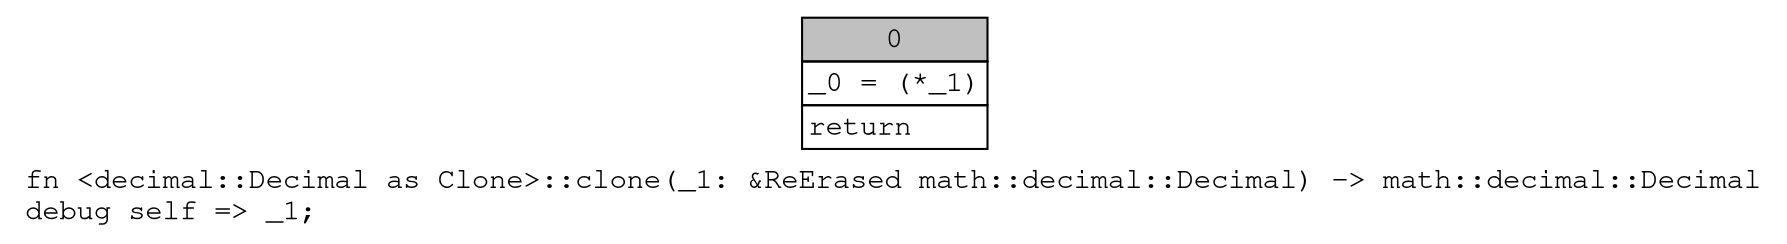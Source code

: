 digraph Mir_0_1293 {
    graph [fontname="Courier, monospace"];
    node [fontname="Courier, monospace"];
    edge [fontname="Courier, monospace"];
    label=<fn &lt;decimal::Decimal as Clone&gt;::clone(_1: &amp;ReErased math::decimal::Decimal) -&gt; math::decimal::Decimal<br align="left"/>debug self =&gt; _1;<br align="left"/>>;
    bb0__0_1293 [shape="none", label=<<table border="0" cellborder="1" cellspacing="0"><tr><td bgcolor="gray" align="center" colspan="1">0</td></tr><tr><td align="left" balign="left">_0 = (*_1)<br/></td></tr><tr><td align="left">return</td></tr></table>>];
}
